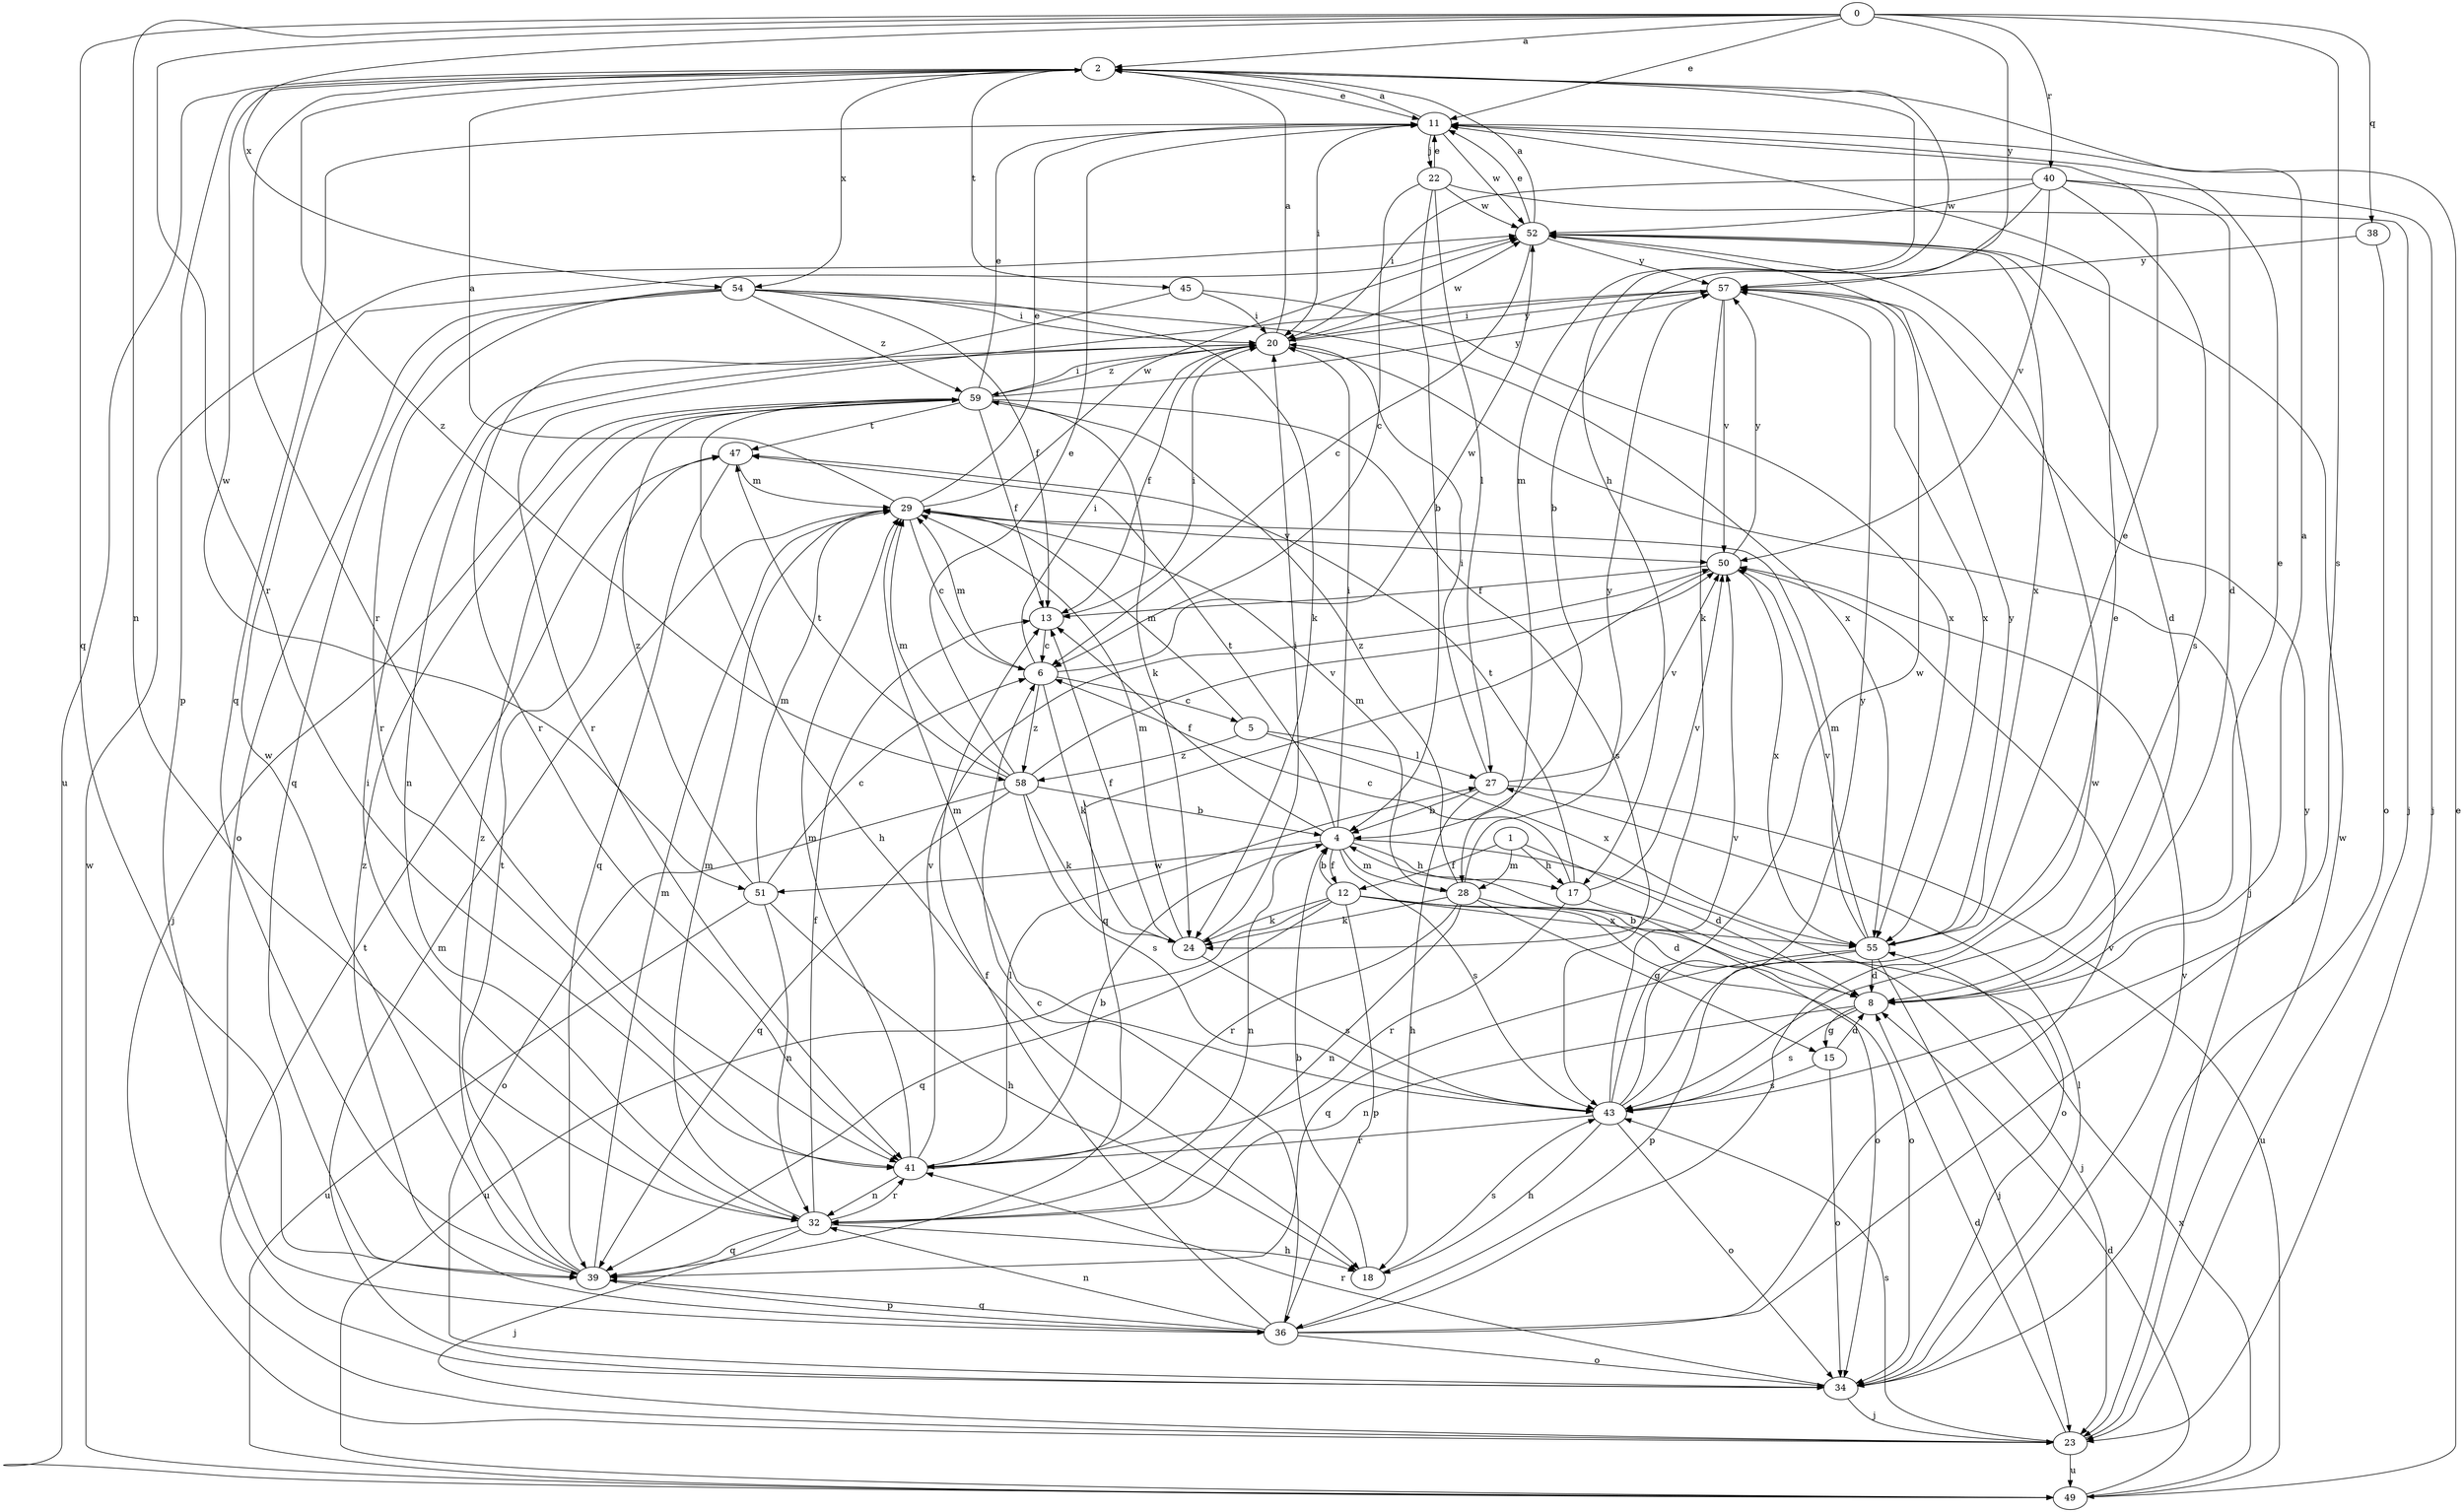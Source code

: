 strict digraph  {
0;
1;
2;
4;
5;
6;
8;
11;
12;
13;
15;
17;
18;
20;
22;
23;
24;
27;
28;
29;
32;
34;
36;
38;
39;
40;
41;
43;
45;
47;
49;
50;
51;
52;
54;
55;
57;
58;
59;
0 -> 2  [label=a];
0 -> 11  [label=e];
0 -> 32  [label=n];
0 -> 38  [label=q];
0 -> 39  [label=q];
0 -> 40  [label=r];
0 -> 41  [label=r];
0 -> 43  [label=s];
0 -> 54  [label=x];
0 -> 57  [label=y];
1 -> 8  [label=d];
1 -> 12  [label=f];
1 -> 17  [label=h];
1 -> 28  [label=m];
2 -> 11  [label=e];
2 -> 17  [label=h];
2 -> 28  [label=m];
2 -> 36  [label=p];
2 -> 41  [label=r];
2 -> 45  [label=t];
2 -> 49  [label=u];
2 -> 51  [label=w];
2 -> 54  [label=x];
2 -> 58  [label=z];
4 -> 12  [label=f];
4 -> 13  [label=f];
4 -> 17  [label=h];
4 -> 20  [label=i];
4 -> 28  [label=m];
4 -> 32  [label=n];
4 -> 34  [label=o];
4 -> 43  [label=s];
4 -> 47  [label=t];
4 -> 51  [label=w];
5 -> 27  [label=l];
5 -> 29  [label=m];
5 -> 55  [label=x];
5 -> 58  [label=z];
6 -> 5  [label=c];
6 -> 20  [label=i];
6 -> 24  [label=k];
6 -> 29  [label=m];
6 -> 52  [label=w];
6 -> 58  [label=z];
8 -> 2  [label=a];
8 -> 4  [label=b];
8 -> 11  [label=e];
8 -> 15  [label=g];
8 -> 32  [label=n];
8 -> 43  [label=s];
11 -> 2  [label=a];
11 -> 20  [label=i];
11 -> 22  [label=j];
11 -> 39  [label=q];
11 -> 52  [label=w];
12 -> 4  [label=b];
12 -> 23  [label=j];
12 -> 24  [label=k];
12 -> 34  [label=o];
12 -> 36  [label=p];
12 -> 39  [label=q];
12 -> 49  [label=u];
12 -> 55  [label=x];
13 -> 6  [label=c];
13 -> 20  [label=i];
15 -> 8  [label=d];
15 -> 34  [label=o];
15 -> 43  [label=s];
17 -> 6  [label=c];
17 -> 34  [label=o];
17 -> 41  [label=r];
17 -> 47  [label=t];
17 -> 50  [label=v];
18 -> 4  [label=b];
18 -> 43  [label=s];
20 -> 2  [label=a];
20 -> 13  [label=f];
20 -> 23  [label=j];
20 -> 32  [label=n];
20 -> 52  [label=w];
20 -> 57  [label=y];
20 -> 59  [label=z];
22 -> 4  [label=b];
22 -> 6  [label=c];
22 -> 11  [label=e];
22 -> 23  [label=j];
22 -> 27  [label=l];
22 -> 52  [label=w];
23 -> 8  [label=d];
23 -> 43  [label=s];
23 -> 47  [label=t];
23 -> 49  [label=u];
23 -> 52  [label=w];
24 -> 13  [label=f];
24 -> 20  [label=i];
24 -> 29  [label=m];
24 -> 43  [label=s];
27 -> 4  [label=b];
27 -> 18  [label=h];
27 -> 20  [label=i];
27 -> 49  [label=u];
27 -> 50  [label=v];
28 -> 8  [label=d];
28 -> 15  [label=g];
28 -> 24  [label=k];
28 -> 29  [label=m];
28 -> 32  [label=n];
28 -> 41  [label=r];
28 -> 57  [label=y];
28 -> 59  [label=z];
29 -> 2  [label=a];
29 -> 6  [label=c];
29 -> 11  [label=e];
29 -> 50  [label=v];
29 -> 52  [label=w];
32 -> 13  [label=f];
32 -> 18  [label=h];
32 -> 20  [label=i];
32 -> 23  [label=j];
32 -> 29  [label=m];
32 -> 39  [label=q];
32 -> 41  [label=r];
34 -> 23  [label=j];
34 -> 27  [label=l];
34 -> 29  [label=m];
34 -> 41  [label=r];
34 -> 50  [label=v];
36 -> 6  [label=c];
36 -> 13  [label=f];
36 -> 32  [label=n];
36 -> 34  [label=o];
36 -> 39  [label=q];
36 -> 50  [label=v];
36 -> 52  [label=w];
36 -> 57  [label=y];
36 -> 59  [label=z];
38 -> 34  [label=o];
38 -> 57  [label=y];
39 -> 29  [label=m];
39 -> 36  [label=p];
39 -> 47  [label=t];
39 -> 52  [label=w];
39 -> 59  [label=z];
40 -> 4  [label=b];
40 -> 8  [label=d];
40 -> 20  [label=i];
40 -> 23  [label=j];
40 -> 43  [label=s];
40 -> 50  [label=v];
40 -> 52  [label=w];
41 -> 4  [label=b];
41 -> 27  [label=l];
41 -> 29  [label=m];
41 -> 32  [label=n];
41 -> 50  [label=v];
43 -> 11  [label=e];
43 -> 18  [label=h];
43 -> 29  [label=m];
43 -> 34  [label=o];
43 -> 41  [label=r];
43 -> 50  [label=v];
43 -> 52  [label=w];
43 -> 57  [label=y];
45 -> 20  [label=i];
45 -> 41  [label=r];
45 -> 55  [label=x];
47 -> 29  [label=m];
47 -> 39  [label=q];
49 -> 8  [label=d];
49 -> 11  [label=e];
49 -> 52  [label=w];
49 -> 55  [label=x];
50 -> 13  [label=f];
50 -> 39  [label=q];
50 -> 55  [label=x];
50 -> 57  [label=y];
51 -> 6  [label=c];
51 -> 18  [label=h];
51 -> 29  [label=m];
51 -> 32  [label=n];
51 -> 49  [label=u];
51 -> 59  [label=z];
52 -> 2  [label=a];
52 -> 6  [label=c];
52 -> 8  [label=d];
52 -> 11  [label=e];
52 -> 55  [label=x];
52 -> 57  [label=y];
54 -> 13  [label=f];
54 -> 20  [label=i];
54 -> 24  [label=k];
54 -> 34  [label=o];
54 -> 39  [label=q];
54 -> 41  [label=r];
54 -> 55  [label=x];
54 -> 59  [label=z];
55 -> 8  [label=d];
55 -> 11  [label=e];
55 -> 23  [label=j];
55 -> 29  [label=m];
55 -> 36  [label=p];
55 -> 39  [label=q];
55 -> 50  [label=v];
55 -> 57  [label=y];
57 -> 20  [label=i];
57 -> 24  [label=k];
57 -> 41  [label=r];
57 -> 50  [label=v];
57 -> 55  [label=x];
58 -> 4  [label=b];
58 -> 11  [label=e];
58 -> 24  [label=k];
58 -> 29  [label=m];
58 -> 34  [label=o];
58 -> 39  [label=q];
58 -> 43  [label=s];
58 -> 47  [label=t];
58 -> 50  [label=v];
59 -> 11  [label=e];
59 -> 13  [label=f];
59 -> 18  [label=h];
59 -> 20  [label=i];
59 -> 23  [label=j];
59 -> 24  [label=k];
59 -> 43  [label=s];
59 -> 47  [label=t];
59 -> 57  [label=y];
}
